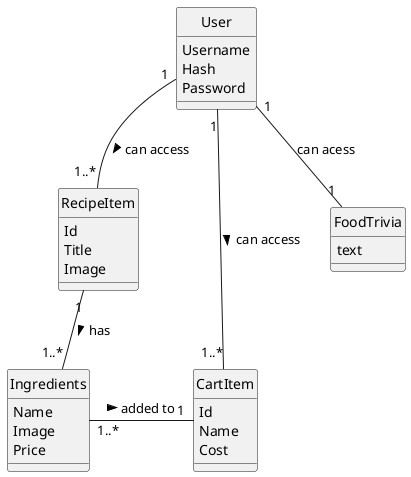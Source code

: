 @startuml
hide circle

class User{
Username
Hash
Password
}


class RecipeItem{
Id
Title
Image
}
class Ingredients{
Name
Image
Price
}

class FoodTrivia{
text
}


class CartItem{
Id
Name
Cost
}
User"1"--"1"FoodTrivia:can acess
User"1"--"1..*" CartItem:can access >
User "1" -- "1..*" RecipeItem: can access >
RecipeItem"1"--"1..*"Ingredients:has >
Ingredients"1..*" --right "1" CartItem: added to >

@enduml
